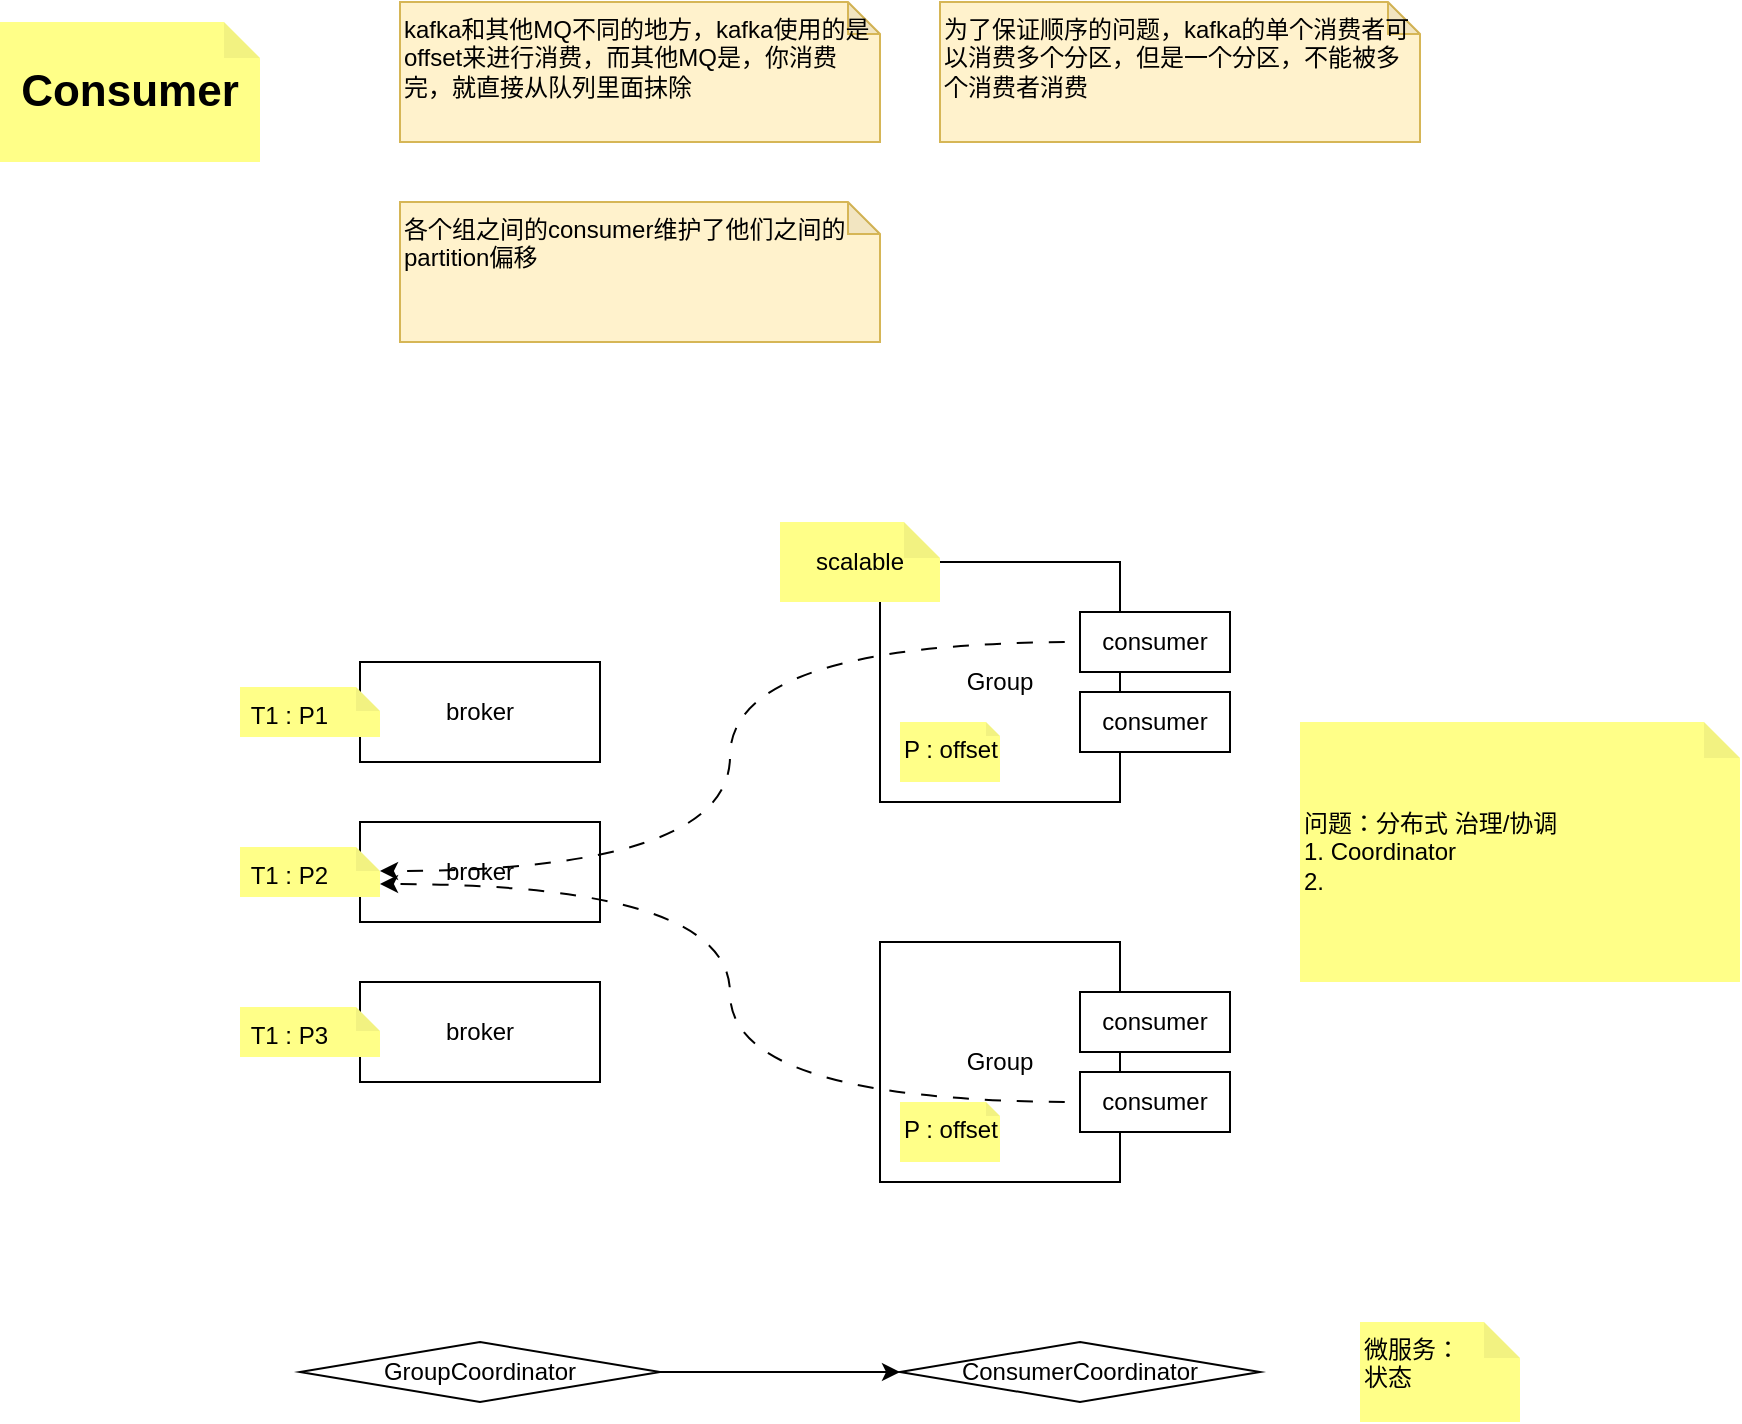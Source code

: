 <mxfile version="24.7.6">
  <diagram name="第 1 页" id="HwsnNXMcdGq4MnF3X8jA">
    <mxGraphModel dx="1221" dy="626" grid="1" gridSize="10" guides="1" tooltips="1" connect="1" arrows="1" fold="1" page="1" pageScale="1" pageWidth="827" pageHeight="1169" math="0" shadow="0">
      <root>
        <mxCell id="0" />
        <mxCell id="1" parent="0" />
        <mxCell id="hm22gIJzGdaK_Rvu-ePk-2" value="Consumer" style="shape=note;whiteSpace=wrap;html=1;backgroundOutline=1;darkOpacity=0.05;fillColor=#ffff88;strokeColor=none;horizontal=1;align=center;verticalAlign=middle;size=18;fontSize=22;fontStyle=1" vertex="1" parent="1">
          <mxGeometry x="40" y="50" width="130" height="70" as="geometry" />
        </mxCell>
        <mxCell id="hm22gIJzGdaK_Rvu-ePk-3" value="broker" style="rounded=0;whiteSpace=wrap;html=1;align=center;verticalAlign=middle;" vertex="1" parent="1">
          <mxGeometry x="220" y="370" width="120" height="50" as="geometry" />
        </mxCell>
        <mxCell id="hm22gIJzGdaK_Rvu-ePk-4" value="broker" style="rounded=0;whiteSpace=wrap;html=1;align=center;verticalAlign=middle;" vertex="1" parent="1">
          <mxGeometry x="220" y="450" width="120" height="50" as="geometry" />
        </mxCell>
        <mxCell id="hm22gIJzGdaK_Rvu-ePk-5" value="broker" style="rounded=0;whiteSpace=wrap;html=1;align=center;verticalAlign=middle;" vertex="1" parent="1">
          <mxGeometry x="220" y="530" width="120" height="50" as="geometry" />
        </mxCell>
        <mxCell id="hm22gIJzGdaK_Rvu-ePk-6" value="kafka和其他MQ不同的地方，kafka使用的是offset来进行消费，而其他MQ是，你消费完，就直接从队列里面抹除" style="shape=note;whiteSpace=wrap;html=1;backgroundOutline=1;darkOpacity=0.05;fillColor=#fff2cc;strokeColor=#d6b656;horizontal=1;align=left;verticalAlign=top;size=16;" vertex="1" parent="1">
          <mxGeometry x="240" y="40" width="240" height="70" as="geometry" />
        </mxCell>
        <mxCell id="hm22gIJzGdaK_Rvu-ePk-10" value="Group" style="rounded=0;whiteSpace=wrap;html=1;" vertex="1" parent="1">
          <mxGeometry x="480" y="320" width="120" height="120" as="geometry" />
        </mxCell>
        <mxCell id="hm22gIJzGdaK_Rvu-ePk-12" value="consumer" style="rounded=0;whiteSpace=wrap;html=1;align=center;verticalAlign=middle;" vertex="1" parent="1">
          <mxGeometry x="580" y="345" width="75" height="30" as="geometry" />
        </mxCell>
        <mxCell id="hm22gIJzGdaK_Rvu-ePk-13" value="consumer" style="rounded=0;whiteSpace=wrap;html=1;align=center;verticalAlign=middle;" vertex="1" parent="1">
          <mxGeometry x="580" y="385" width="75" height="30" as="geometry" />
        </mxCell>
        <mxCell id="hm22gIJzGdaK_Rvu-ePk-14" value="Group" style="rounded=0;whiteSpace=wrap;html=1;" vertex="1" parent="1">
          <mxGeometry x="480" y="510" width="120" height="120" as="geometry" />
        </mxCell>
        <mxCell id="hm22gIJzGdaK_Rvu-ePk-15" value="为了保证顺序的问题，kafka的单个消费者可以消费多个分区，但是一个分区，不能被多个消费者消费" style="shape=note;whiteSpace=wrap;html=1;backgroundOutline=1;darkOpacity=0.05;fillColor=#fff2cc;strokeColor=#d6b656;horizontal=1;align=left;verticalAlign=top;size=16;" vertex="1" parent="1">
          <mxGeometry x="510" y="40" width="240" height="70" as="geometry" />
        </mxCell>
        <mxCell id="hm22gIJzGdaK_Rvu-ePk-16" value="各个组之间的consumer维护了他们之间的partition偏移" style="shape=note;whiteSpace=wrap;html=1;backgroundOutline=1;darkOpacity=0.05;fillColor=#fff2cc;strokeColor=#d6b656;horizontal=1;align=left;verticalAlign=top;size=16;" vertex="1" parent="1">
          <mxGeometry x="240" y="140" width="240" height="70" as="geometry" />
        </mxCell>
        <mxCell id="hm22gIJzGdaK_Rvu-ePk-18" value="scalable" style="shape=note;whiteSpace=wrap;html=1;backgroundOutline=1;darkOpacity=0.05;fillColor=#ffff88;strokeColor=none;horizontal=1;align=center;verticalAlign=middle;size=18;" vertex="1" parent="1">
          <mxGeometry x="430" y="300" width="80" height="40" as="geometry" />
        </mxCell>
        <mxCell id="hm22gIJzGdaK_Rvu-ePk-19" value="P : offset" style="shape=note;whiteSpace=wrap;html=1;backgroundOutline=1;darkOpacity=0.05;fillColor=#ffff88;strokeColor=none;horizontal=1;align=left;verticalAlign=top;size=7;" vertex="1" parent="1">
          <mxGeometry x="490" y="400" width="50" height="30" as="geometry" />
        </mxCell>
        <mxCell id="hm22gIJzGdaK_Rvu-ePk-20" value="P : offset" style="shape=note;whiteSpace=wrap;html=1;backgroundOutline=1;darkOpacity=0.05;fillColor=#ffff88;strokeColor=none;horizontal=1;align=left;verticalAlign=top;size=7;" vertex="1" parent="1">
          <mxGeometry x="490" y="590" width="50" height="30" as="geometry" />
        </mxCell>
        <mxCell id="hm22gIJzGdaK_Rvu-ePk-21" value="consumer" style="rounded=0;whiteSpace=wrap;html=1;align=center;verticalAlign=middle;" vertex="1" parent="1">
          <mxGeometry x="580" y="535" width="75" height="30" as="geometry" />
        </mxCell>
        <mxCell id="hm22gIJzGdaK_Rvu-ePk-22" value="consumer" style="rounded=0;whiteSpace=wrap;html=1;align=center;verticalAlign=middle;" vertex="1" parent="1">
          <mxGeometry x="580" y="575" width="75" height="30" as="geometry" />
        </mxCell>
        <mxCell id="hm22gIJzGdaK_Rvu-ePk-23" value="&amp;nbsp;T1 : P1" style="shape=note;whiteSpace=wrap;html=1;backgroundOutline=1;darkOpacity=0.05;fillColor=#ffff88;strokeColor=none;horizontal=1;align=left;verticalAlign=top;size=12;" vertex="1" parent="1">
          <mxGeometry x="160" y="382.5" width="70" height="25" as="geometry" />
        </mxCell>
        <mxCell id="hm22gIJzGdaK_Rvu-ePk-24" value="&amp;nbsp;T1 : P2" style="shape=note;whiteSpace=wrap;html=1;backgroundOutline=1;darkOpacity=0.05;fillColor=#ffff88;strokeColor=none;horizontal=1;align=left;verticalAlign=top;size=12;" vertex="1" parent="1">
          <mxGeometry x="160" y="462.5" width="70" height="25" as="geometry" />
        </mxCell>
        <mxCell id="hm22gIJzGdaK_Rvu-ePk-25" value="&amp;nbsp;T1 : P3" style="shape=note;whiteSpace=wrap;html=1;backgroundOutline=1;darkOpacity=0.05;fillColor=#ffff88;strokeColor=none;horizontal=1;align=left;verticalAlign=top;size=12;" vertex="1" parent="1">
          <mxGeometry x="160" y="542.5" width="70" height="25" as="geometry" />
        </mxCell>
        <mxCell id="hm22gIJzGdaK_Rvu-ePk-26" style="edgeStyle=orthogonalEdgeStyle;rounded=0;orthogonalLoop=1;jettySize=auto;html=1;entryX=0;entryY=0;entryDx=70;entryDy=12;entryPerimeter=0;curved=1;noJump=0;shadow=0;flowAnimation=1;strokeColor=default;" edge="1" parent="1" source="hm22gIJzGdaK_Rvu-ePk-12" target="hm22gIJzGdaK_Rvu-ePk-24">
          <mxGeometry relative="1" as="geometry" />
        </mxCell>
        <mxCell id="hm22gIJzGdaK_Rvu-ePk-27" style="edgeStyle=orthogonalEdgeStyle;rounded=0;orthogonalLoop=1;jettySize=auto;html=1;entryX=0;entryY=0;entryDx=70;entryDy=18.5;entryPerimeter=0;elbow=vertical;curved=1;flowAnimation=1;" edge="1" parent="1" source="hm22gIJzGdaK_Rvu-ePk-22" target="hm22gIJzGdaK_Rvu-ePk-24">
          <mxGeometry relative="1" as="geometry" />
        </mxCell>
        <mxCell id="hm22gIJzGdaK_Rvu-ePk-28" value="问题：分布式 治理/协调&lt;div&gt;1. Coordinator&lt;/div&gt;&lt;div&gt;2.&amp;nbsp;&lt;/div&gt;" style="shape=note;whiteSpace=wrap;html=1;backgroundOutline=1;darkOpacity=0.05;fillColor=#ffff88;strokeColor=none;horizontal=1;align=left;verticalAlign=middle;size=18;" vertex="1" parent="1">
          <mxGeometry x="690" y="400" width="220" height="130" as="geometry" />
        </mxCell>
        <mxCell id="hm22gIJzGdaK_Rvu-ePk-32" style="edgeStyle=orthogonalEdgeStyle;rounded=0;orthogonalLoop=1;jettySize=auto;html=1;entryX=0;entryY=0.5;entryDx=0;entryDy=0;" edge="1" parent="1" source="hm22gIJzGdaK_Rvu-ePk-29" target="hm22gIJzGdaK_Rvu-ePk-30">
          <mxGeometry relative="1" as="geometry" />
        </mxCell>
        <mxCell id="hm22gIJzGdaK_Rvu-ePk-29" value="GroupCoordinator" style="rhombus;whiteSpace=wrap;html=1;" vertex="1" parent="1">
          <mxGeometry x="190" y="710" width="180" height="30" as="geometry" />
        </mxCell>
        <mxCell id="hm22gIJzGdaK_Rvu-ePk-30" value="ConsumerCoordinator" style="rhombus;whiteSpace=wrap;html=1;" vertex="1" parent="1">
          <mxGeometry x="490" y="710" width="180" height="30" as="geometry" />
        </mxCell>
        <mxCell id="hm22gIJzGdaK_Rvu-ePk-31" style="edgeStyle=orthogonalEdgeStyle;rounded=0;orthogonalLoop=1;jettySize=auto;html=1;exitX=0.5;exitY=1;exitDx=0;exitDy=0;" edge="1" parent="1" source="hm22gIJzGdaK_Rvu-ePk-29" target="hm22gIJzGdaK_Rvu-ePk-29">
          <mxGeometry relative="1" as="geometry" />
        </mxCell>
        <mxCell id="hm22gIJzGdaK_Rvu-ePk-33" value="微服务：&lt;div&gt;状态&lt;/div&gt;" style="shape=note;whiteSpace=wrap;html=1;backgroundOutline=1;darkOpacity=0.05;fillColor=#ffff88;strokeColor=none;horizontal=1;align=left;verticalAlign=top;size=18;" vertex="1" parent="1">
          <mxGeometry x="720" y="700" width="80" height="50" as="geometry" />
        </mxCell>
      </root>
    </mxGraphModel>
  </diagram>
</mxfile>
